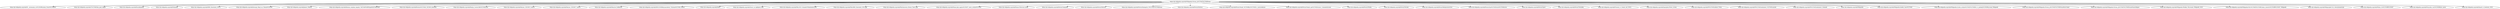 digraph tree {
	"https://pl.wikipedia.org/wiki/Wikipedia:Strona_g%C5%82%C3%B3wna" [label="https://pl.wikipedia.org/wiki/Wikipedia:Strona_g%C5%82%C3%B3wna", shape=egg]
	"https://pl.wikipedia.org/wiki/95._ceremonia_wr%C4%99czenia_Oscar%C3%B3w" [label="https://pl.wikipedia.org/wiki/95._ceremonia_wr%C4%99czenia_Oscar%C3%B3w", shape=egg]
	"https://pl.wikipedia.org/wiki/C%C3%B3rka_pani_Angot" [label="https://pl.wikipedia.org/wiki/C%C3%B3rka_pani_Angot", shape=egg]
	"https://pl.wikipedia.org/wiki/Encyklopedia" [label="https://pl.wikipedia.org/wiki/Encyklopedia", shape=egg]
	"https://pl.wikipedia.org/wiki/Finlandia" [label="https://pl.wikipedia.org/wiki/Finlandia", shape=egg]
	"https://pl.wikipedia.org/wiki/HMS_Havelock_(1915)" [label="https://pl.wikipedia.org/wiki/HMS_Havelock_(1915)", shape=egg]
	"https://pl.wikipedia.org/wiki/Inwazja_Rosji_na_Ukrain%C4%99" [label="https://pl.wikipedia.org/wiki/Inwazja_Rosji_na_Ukrain%C4%99", shape=egg]
	"https://pl.wikipedia.org/wiki/James_Pollock" [label="https://pl.wikipedia.org/wiki/James_Pollock", shape=egg]
	"https://pl.wikipedia.org/wiki/Kolonia_miejska_kopalni_%E2%80%9EWujek%E2%80%9D" [label="https://pl.wikipedia.org/wiki/Kolonia_miejska_kopalni_%E2%80%9EWujek%E2%80%9D", shape=egg]
	"https://pl.wikipedia.org/wiki/Kwiecie%C5%84_2023#4_kwietnia" [label="https://pl.wikipedia.org/wiki/Kwiecie%C5%84_2023#4_kwietnia", shape=egg]
	"https://pl.wikipedia.org/wiki/Marija_Lwowa-Bie%C5%82owa" [label="https://pl.wikipedia.org/wiki/Marija_Lwowa-Bie%C5%82owa", shape=egg]
	"https://pl.wikipedia.org/wiki/Marzec_2023#12_marca" [label="https://pl.wikipedia.org/wiki/Marzec_2023#12_marca", shape=egg]
	"https://pl.wikipedia.org/wiki/Marzec_2023#17_marca" [label="https://pl.wikipedia.org/wiki/Marzec_2023#17_marca", shape=egg]
	"https://pl.wikipedia.org/wiki/Maurice_Kufferath" [label="https://pl.wikipedia.org/wiki/Maurice_Kufferath", shape=egg]
	"https://pl.wikipedia.org/wiki/Mi%C4%99dzynarodowy_Trybuna%C5%82_Karny" [label="https://pl.wikipedia.org/wiki/Mi%C4%99dzynarodowy_Trybuna%C5%82_Karny", shape=egg]
	"https://pl.wikipedia.org/wiki/NATO" [label="https://pl.wikipedia.org/wiki/NATO", shape=egg]
	"https://pl.wikipedia.org/wiki/Oscar_za_najlepszy_film" [label="https://pl.wikipedia.org/wiki/Oscar_za_najlepszy_film", shape=egg]
	"https://pl.wikipedia.org/wiki/Plik:2021-Schmidt-Wlodzimierz.JPG" [label="https://pl.wikipedia.org/wiki/Plik:2021-Schmidt-Wlodzimierz.JPG", shape=egg]
	"https://pl.wikipedia.org/wiki/Plik:HMS_Havelock_1915.jpg" [label="https://pl.wikipedia.org/wiki/Plik:HMS_Havelock_1915.jpg", shape=egg]
	"https://pl.wikipedia.org/wiki/Plik:Katowice_Bruno_Taut1.jpg" [label="https://pl.wikipedia.org/wiki/Plik:Katowice_Bruno_Taut1.jpg", shape=egg]
	"https://pl.wikipedia.org/wiki/Pomoc:Jak_napisa%C4%87_nowy_artyku%C5%82" [label="https://pl.wikipedia.org/wiki/Pomoc:Jak_napisa%C4%87_nowy_artyku%C5%82", shape=egg]
	"https://pl.wikipedia.org/wiki/Pomoc:Pierwsze_kroki" [label="https://pl.wikipedia.org/wiki/Pomoc:Pierwsze_kroki", shape=egg]
	"https://pl.wikipedia.org/wiki/Portal:Geografia" [label="https://pl.wikipedia.org/wiki/Portal:Geografia", shape=egg]
	"https://pl.wikipedia.org/wiki/Portal:Historia" [label="https://pl.wikipedia.org/wiki/Portal:Historia", shape=egg]
	"https://pl.wikipedia.org/wiki/Portal:Kategorie_G%C5%82%C3%B3wne" [label="https://pl.wikipedia.org/wiki/Portal:Kategorie_G%C5%82%C3%B3wne", shape=egg]
	"https://pl.wikipedia.org/wiki/Portal:Kultura" [label="https://pl.wikipedia.org/wiki/Portal:Kultura", shape=egg]
	"https://pl.wikipedia.org/wiki/Portal:Nauki_%C5%9Bcis%C5%82e_i_przyrodnicze" [label="https://pl.wikipedia.org/wiki/Portal:Nauki_%C5%9Bcis%C5%82e_i_przyrodnicze", shape=egg]
	"https://pl.wikipedia.org/wiki/Portal:Nauki_spo%C5%82eczne_i_humanistyczne" [label="https://pl.wikipedia.org/wiki/Portal:Nauki_spo%C5%82eczne_i_humanistyczne", shape=egg]
	"https://pl.wikipedia.org/wiki/Portal:Polska" [label="https://pl.wikipedia.org/wiki/Portal:Polska", shape=egg]
	"https://pl.wikipedia.org/wiki/Portal:Portale" [label="https://pl.wikipedia.org/wiki/Portal:Portale", shape=egg]
	"https://pl.wikipedia.org/wiki/Portal:Religioznawstwo" [label="https://pl.wikipedia.org/wiki/Portal:Religioznawstwo", shape=egg]
	"https://pl.wikipedia.org/wiki/Portal:Spo%C5%82ecze%C5%84stwo" [label="https://pl.wikipedia.org/wiki/Portal:Spo%C5%82ecze%C5%84stwo", shape=egg]
	"https://pl.wikipedia.org/wiki/Portal:Sport" [label="https://pl.wikipedia.org/wiki/Portal:Sport", shape=egg]
	"https://pl.wikipedia.org/wiki/Portal:Technika" [label="https://pl.wikipedia.org/wiki/Portal:Technika", shape=egg]
	"https://pl.wikipedia.org/wiki/Protesty_w_Iranie_(od_2022)" [label="https://pl.wikipedia.org/wiki/Protesty_w_Iranie_(od_2022)", shape=egg]
	"https://pl.wikipedia.org/wiki/Specjalna:Nowe_strony" [label="https://pl.wikipedia.org/wiki/Specjalna:Nowe_strony", shape=egg]
	"https://pl.wikipedia.org/wiki/W%C5%82adimir_Putin" [label="https://pl.wikipedia.org/wiki/W%C5%82adimir_Putin", shape=egg]
	"https://pl.wikipedia.org/wiki/W%C5%82odzimierz_%C5%81azoryk" [label="https://pl.wikipedia.org/wiki/W%C5%82odzimierz_%C5%81azoryk", shape=egg]
	"https://pl.wikipedia.org/wiki/W%C5%82odzimierz_Schmidt" [label="https://pl.wikipedia.org/wiki/W%C5%82odzimierz_Schmidt", shape=egg]
	"https://pl.wikipedia.org/wiki/Wikipedia" [label="https://pl.wikipedia.org/wiki/Wikipedia", shape=egg]
	"https://pl.wikipedia.org/wiki/Wikipedia:Indeks_hase%C5%82" [label="https://pl.wikipedia.org/wiki/Wikipedia:Indeks_hase%C5%82", shape=egg]
	"https://pl.wikipedia.org/wiki/Wikipedia:Liczba_artyku%C5%82%C3%B3w_w_polskoj%C4%99zycznej_Wikipedii" [label="https://pl.wikipedia.org/wiki/Wikipedia:Liczba_artyku%C5%82%C3%B3w_w_polskoj%C4%99zycznej_Wikipedii", shape=egg]
	"https://pl.wikipedia.org/wiki/Wikipedia:Strona_g%C5%82%C3%B3wna#mw-head" [label="https://pl.wikipedia.org/wiki/Wikipedia:Strona_g%C5%82%C3%B3wna#mw-head", shape=egg]
	"https://pl.wikipedia.org/wiki/Wikipedia:Strona_g%C5%82%C3%B3wna#searchInput" [label="https://pl.wikipedia.org/wiki/Wikipedia:Strona_g%C5%82%C3%B3wna#searchInput", shape=egg]
	"https://pl.wikipedia.org/wiki/Wikipedia:Wielkie_Wyzwanie_Wikipedii_2023" [label="https://pl.wikipedia.org/wiki/Wikipedia:Wielkie_Wyzwanie_Wikipedii_2023", shape=egg]
	"https://pl.wikipedia.org/wiki/Wikipedia:Wyr%C3%B3%C5%BCniona_zawarto%C5%9B%C4%87_Wikipedii" [label="https://pl.wikipedia.org/wiki/Wikipedia:Wyr%C3%B3%C5%BCniona_zawarto%C5%9B%C4%87_Wikipedii", shape=egg]
	"https://pl.wikipedia.org/wiki/Wikiprojekt:Czy_wiesz/propozycje" [label="https://pl.wikipedia.org/wiki/Wikiprojekt:Czy_wiesz/propozycje", shape=egg]
	"https://pl.wikipedia.org/wiki/Wolna_tre%C5%9B%C4%87" [label="https://pl.wikipedia.org/wiki/Wolna_tre%C5%9B%C4%87", shape=egg]
	"https://pl.wikipedia.org/wiki/Wszystko_wsz%C4%99dzie_naraz" [label="https://pl.wikipedia.org/wiki/Wszystko_wsz%C4%99dzie_naraz", shape=egg]
	"https://pl.wikipedia.org/wiki/Zmarli_w_kwietniu_2023" [label="https://pl.wikipedia.org/wiki/Zmarli_w_kwietniu_2023", shape=egg]

	"https://pl.wikipedia.org/wiki/Wikipedia:Strona_g%C5%82%C3%B3wna" -> "https://pl.wikipedia.org/wiki/Wikipedia:Strona_g%C5%82%C3%B3wna#mw-head"
	"https://pl.wikipedia.org/wiki/Wikipedia:Strona_g%C5%82%C3%B3wna" -> "https://pl.wikipedia.org/wiki/Wikipedia:Strona_g%C5%82%C3%B3wna#searchInput"
	"https://pl.wikipedia.org/wiki/Wikipedia:Strona_g%C5%82%C3%B3wna" -> "https://pl.wikipedia.org/wiki/Wikipedia"
	"https://pl.wikipedia.org/wiki/Wikipedia:Strona_g%C5%82%C3%B3wna" -> "https://pl.wikipedia.org/wiki/Wolna_tre%C5%9B%C4%87"
	"https://pl.wikipedia.org/wiki/Wikipedia:Strona_g%C5%82%C3%B3wna" -> "https://pl.wikipedia.org/wiki/Encyklopedia"
	"https://pl.wikipedia.org/wiki/Wikipedia:Strona_g%C5%82%C3%B3wna" -> "https://pl.wikipedia.org/wiki/Pomoc:Pierwsze_kroki"
	"https://pl.wikipedia.org/wiki/Wikipedia:Strona_g%C5%82%C3%B3wna" -> "https://pl.wikipedia.org/wiki/Wikipedia:Liczba_artyku%C5%82%C3%B3w_w_polskoj%C4%99zycznej_Wikipedii"
	"https://pl.wikipedia.org/wiki/Wikipedia:Strona_g%C5%82%C3%B3wna" -> "https://pl.wikipedia.org/wiki/Wikipedia:Wyr%C3%B3%C5%BCniona_zawarto%C5%9B%C4%87_Wikipedii"
	"https://pl.wikipedia.org/wiki/Wikipedia:Strona_g%C5%82%C3%B3wna" -> "https://pl.wikipedia.org/wiki/Portal:Nauki_%C5%9Bcis%C5%82e_i_przyrodnicze"
	"https://pl.wikipedia.org/wiki/Wikipedia:Strona_g%C5%82%C3%B3wna" -> "https://pl.wikipedia.org/wiki/Portal:Nauki_spo%C5%82eczne_i_humanistyczne"
	"https://pl.wikipedia.org/wiki/Wikipedia:Strona_g%C5%82%C3%B3wna" -> "https://pl.wikipedia.org/wiki/Portal:Technika"
	"https://pl.wikipedia.org/wiki/Wikipedia:Strona_g%C5%82%C3%B3wna" -> "https://pl.wikipedia.org/wiki/Portal:Geografia"
	"https://pl.wikipedia.org/wiki/Wikipedia:Strona_g%C5%82%C3%B3wna" -> "https://pl.wikipedia.org/wiki/Portal:Historia"
	"https://pl.wikipedia.org/wiki/Wikipedia:Strona_g%C5%82%C3%B3wna" -> "https://pl.wikipedia.org/wiki/Portal:Kultura"
	"https://pl.wikipedia.org/wiki/Wikipedia:Strona_g%C5%82%C3%B3wna" -> "https://pl.wikipedia.org/wiki/Portal:Spo%C5%82ecze%C5%84stwo"
	"https://pl.wikipedia.org/wiki/Wikipedia:Strona_g%C5%82%C3%B3wna" -> "https://pl.wikipedia.org/wiki/Portal:Sport"
	"https://pl.wikipedia.org/wiki/Wikipedia:Strona_g%C5%82%C3%B3wna" -> "https://pl.wikipedia.org/wiki/Portal:Religioznawstwo"
	"https://pl.wikipedia.org/wiki/Wikipedia:Strona_g%C5%82%C3%B3wna" -> "https://pl.wikipedia.org/wiki/Portal:Polska"
	"https://pl.wikipedia.org/wiki/Wikipedia:Strona_g%C5%82%C3%B3wna" -> "https://pl.wikipedia.org/wiki/Portal:Portale"
	"https://pl.wikipedia.org/wiki/Wikipedia:Strona_g%C5%82%C3%B3wna" -> "https://pl.wikipedia.org/wiki/Wikipedia:Indeks_hase%C5%82"
	"https://pl.wikipedia.org/wiki/Wikipedia:Strona_g%C5%82%C3%B3wna" -> "https://pl.wikipedia.org/wiki/Portal:Kategorie_G%C5%82%C3%B3wne"
	"https://pl.wikipedia.org/wiki/Wikipedia:Strona_g%C5%82%C3%B3wna" -> "https://pl.wikipedia.org/wiki/Wikipedia:Wielkie_Wyzwanie_Wikipedii_2023"
	"https://pl.wikipedia.org/wiki/Wikipedia:Strona_g%C5%82%C3%B3wna" -> "https://pl.wikipedia.org/wiki/Specjalna:Nowe_strony"
	"https://pl.wikipedia.org/wiki/Wikipedia:Strona_g%C5%82%C3%B3wna" -> "https://pl.wikipedia.org/wiki/Plik:HMS_Havelock_1915.jpg"
	"https://pl.wikipedia.org/wiki/Wikipedia:Strona_g%C5%82%C3%B3wna" -> "https://pl.wikipedia.org/wiki/Plik:Katowice_Bruno_Taut1.jpg"
	"https://pl.wikipedia.org/wiki/Wikipedia:Strona_g%C5%82%C3%B3wna" -> "https://pl.wikipedia.org/wiki/HMS_Havelock_(1915)"
	"https://pl.wikipedia.org/wiki/Wikipedia:Strona_g%C5%82%C3%B3wna" -> "https://pl.wikipedia.org/wiki/C%C3%B3rka_pani_Angot"
	"https://pl.wikipedia.org/wiki/Wikipedia:Strona_g%C5%82%C3%B3wna" -> "https://pl.wikipedia.org/wiki/Maurice_Kufferath"
	"https://pl.wikipedia.org/wiki/Wikipedia:Strona_g%C5%82%C3%B3wna" -> "https://pl.wikipedia.org/wiki/Kolonia_miejska_kopalni_%E2%80%9EWujek%E2%80%9D"
	"https://pl.wikipedia.org/wiki/Wikipedia:Strona_g%C5%82%C3%B3wna" -> "https://pl.wikipedia.org/wiki/W%C5%82odzimierz_%C5%81azoryk"
	"https://pl.wikipedia.org/wiki/Wikipedia:Strona_g%C5%82%C3%B3wna" -> "https://pl.wikipedia.org/wiki/James_Pollock"
	"https://pl.wikipedia.org/wiki/Wikipedia:Strona_g%C5%82%C3%B3wna" -> "https://pl.wikipedia.org/wiki/Wikiprojekt:Czy_wiesz/propozycje"
	"https://pl.wikipedia.org/wiki/Wikipedia:Strona_g%C5%82%C3%B3wna" -> "https://pl.wikipedia.org/wiki/Pomoc:Jak_napisa%C4%87_nowy_artyku%C5%82"
	"https://pl.wikipedia.org/wiki/Wikipedia:Strona_g%C5%82%C3%B3wna" -> "https://pl.wikipedia.org/wiki/Inwazja_Rosji_na_Ukrain%C4%99"
	"https://pl.wikipedia.org/wiki/Wikipedia:Strona_g%C5%82%C3%B3wna" -> "https://pl.wikipedia.org/wiki/Protesty_w_Iranie_(od_2022)"
	"https://pl.wikipedia.org/wiki/Wikipedia:Strona_g%C5%82%C3%B3wna" -> "https://pl.wikipedia.org/wiki/Plik:2021-Schmidt-Wlodzimierz.JPG"
	"https://pl.wikipedia.org/wiki/Wikipedia:Strona_g%C5%82%C3%B3wna" -> "https://pl.wikipedia.org/wiki/W%C5%82odzimierz_Schmidt"
	"https://pl.wikipedia.org/wiki/Wikipedia:Strona_g%C5%82%C3%B3wna" -> "https://pl.wikipedia.org/wiki/Finlandia"
	"https://pl.wikipedia.org/wiki/Wikipedia:Strona_g%C5%82%C3%B3wna" -> "https://pl.wikipedia.org/wiki/NATO"
	"https://pl.wikipedia.org/wiki/Wikipedia:Strona_g%C5%82%C3%B3wna" -> "https://pl.wikipedia.org/wiki/Kwiecie%C5%84_2023#4_kwietnia"
	"https://pl.wikipedia.org/wiki/Wikipedia:Strona_g%C5%82%C3%B3wna" -> "https://pl.wikipedia.org/wiki/Mi%C4%99dzynarodowy_Trybuna%C5%82_Karny"
	"https://pl.wikipedia.org/wiki/Wikipedia:Strona_g%C5%82%C3%B3wna" -> "https://pl.wikipedia.org/wiki/W%C5%82adimir_Putin"
	"https://pl.wikipedia.org/wiki/Wikipedia:Strona_g%C5%82%C3%B3wna" -> "https://pl.wikipedia.org/wiki/Marija_Lwowa-Bie%C5%82owa"
	"https://pl.wikipedia.org/wiki/Wikipedia:Strona_g%C5%82%C3%B3wna" -> "https://pl.wikipedia.org/wiki/Marzec_2023#17_marca"
	"https://pl.wikipedia.org/wiki/Wikipedia:Strona_g%C5%82%C3%B3wna" -> "https://pl.wikipedia.org/wiki/95._ceremonia_wr%C4%99czenia_Oscar%C3%B3w"
	"https://pl.wikipedia.org/wiki/Wikipedia:Strona_g%C5%82%C3%B3wna" -> "https://pl.wikipedia.org/wiki/Wszystko_wsz%C4%99dzie_naraz"
	"https://pl.wikipedia.org/wiki/Wikipedia:Strona_g%C5%82%C3%B3wna" -> "https://pl.wikipedia.org/wiki/Oscar_za_najlepszy_film"
	"https://pl.wikipedia.org/wiki/Wikipedia:Strona_g%C5%82%C3%B3wna" -> "https://pl.wikipedia.org/wiki/Marzec_2023#12_marca"
	"https://pl.wikipedia.org/wiki/Wikipedia:Strona_g%C5%82%C3%B3wna" -> "https://pl.wikipedia.org/wiki/Zmarli_w_kwietniu_2023"
}